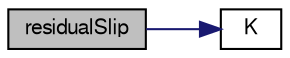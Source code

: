 digraph "residualSlip"
{
  bgcolor="transparent";
  edge [fontname="FreeSans",fontsize="10",labelfontname="FreeSans",labelfontsize="10"];
  node [fontname="FreeSans",fontsize="10",shape=record];
  rankdir="LR";
  Node22 [label="residualSlip",height=0.2,width=0.4,color="black", fillcolor="grey75", style="filled", fontcolor="black"];
  Node22 -> Node23 [color="midnightblue",fontsize="10",style="solid",fontname="FreeSans"];
  Node23 [label="K",height=0.2,width=0.4,color="black",URL="$a32006.html#a123a2f0759e7cd4e8d0092806b4b71b0",tooltip="The drag function K used in the momentum equation. "];
}
